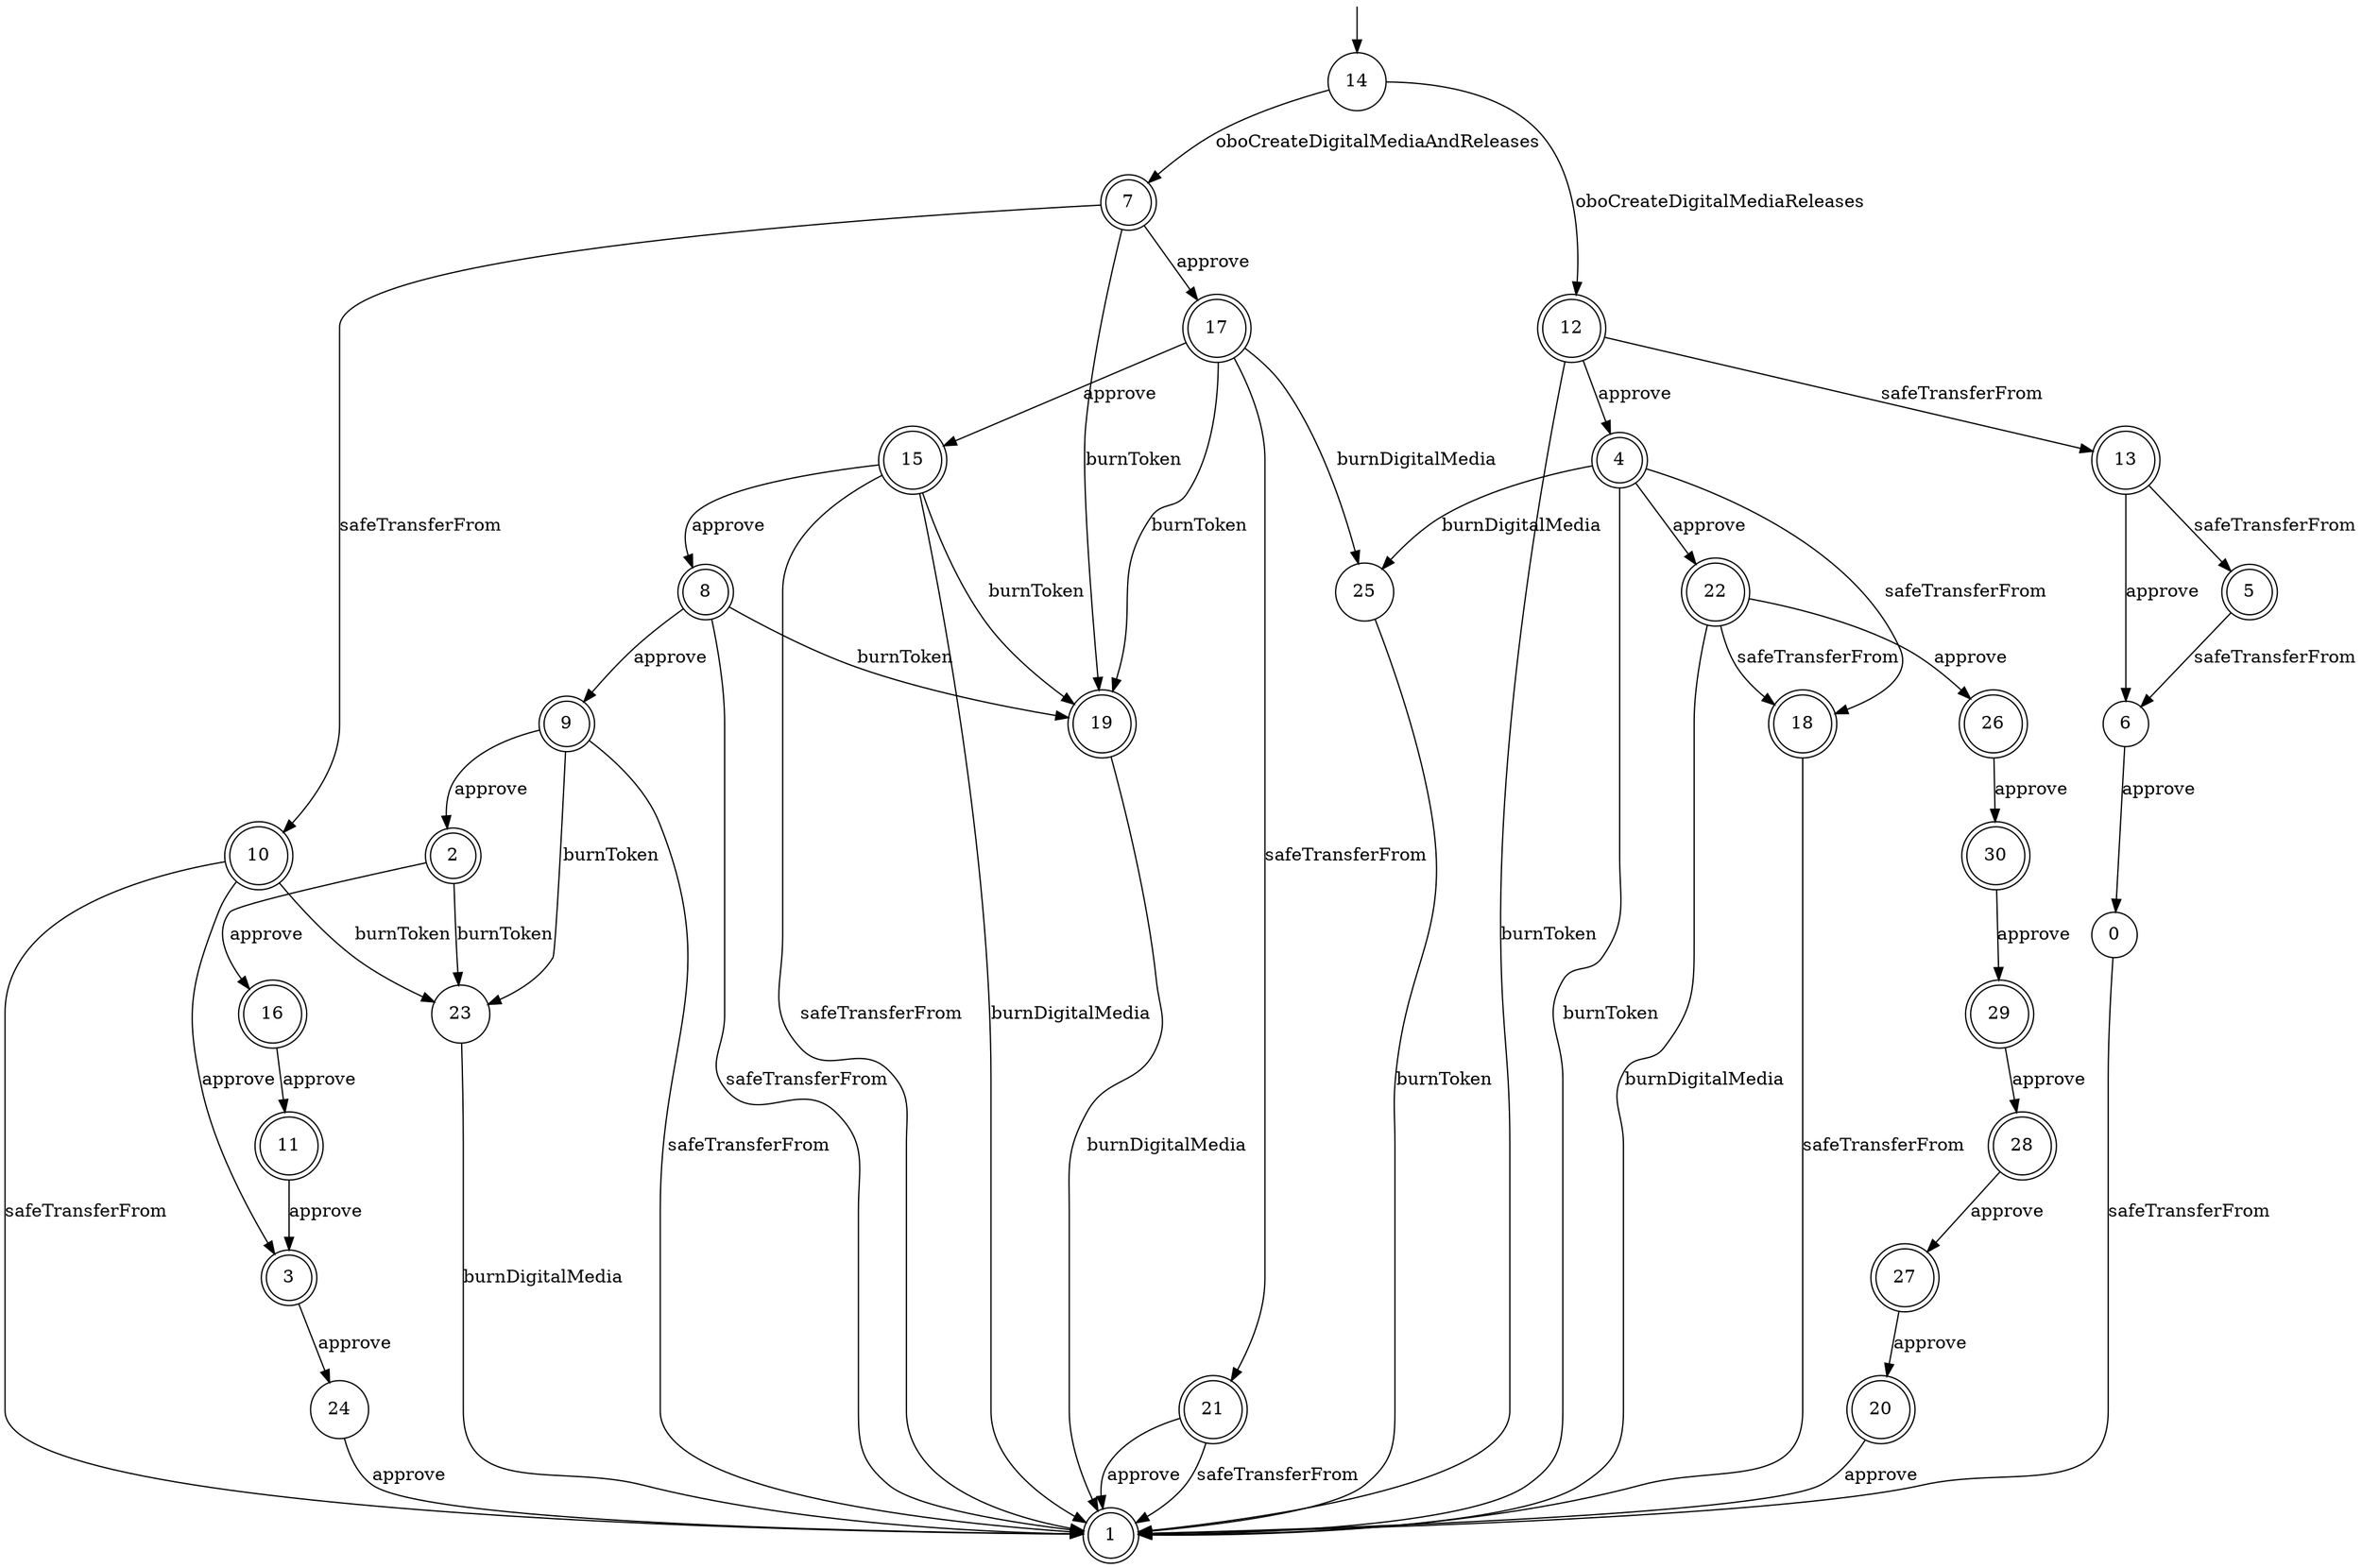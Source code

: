 digraph g {

	s0 [shape="circle" label="0"];
	s1 [shape="doublecircle" label="1"];
	s2 [shape="doublecircle" label="2"];
	s3 [shape="doublecircle" label="3"];
	s4 [shape="doublecircle" label="4"];
	s5 [shape="doublecircle" label="5"];
	s6 [shape="circle" label="6"];
	s7 [shape="doublecircle" label="7"];
	s8 [shape="doublecircle" label="8"];
	s9 [shape="doublecircle" label="9"];
	s10 [shape="doublecircle" label="10"];
	s11 [shape="doublecircle" label="11"];
	s12 [shape="doublecircle" label="12"];
	s13 [shape="doublecircle" label="13"];
	s14 [shape="circle" label="14"];
	s15 [shape="doublecircle" label="15"];
	s16 [shape="doublecircle" label="16"];
	s17 [shape="doublecircle" label="17"];
	s18 [shape="doublecircle" label="18"];
	s19 [shape="doublecircle" label="19"];
	s20 [shape="doublecircle" label="20"];
	s21 [shape="doublecircle" label="21"];
	s22 [shape="doublecircle" label="22"];
	s23 [shape="circle" label="23"];
	s24 [shape="circle" label="24"];
	s25 [shape="circle" label="25"];
	s26 [shape="doublecircle" label="26"];
	s27 [shape="doublecircle" label="27"];
	s28 [shape="doublecircle" label="28"];
	s29 [shape="doublecircle" label="29"];
	s30 [shape="doublecircle" label="30"];
	s0 -> s1 [label="safeTransferFrom"];
	s2 -> s23 [label="burnToken"];
	s2 -> s16 [label="approve"];
	s3 -> s24 [label="approve"];
	s4 -> s18 [label="safeTransferFrom"];
	s4 -> s1 [label="burnToken"];
	s4 -> s22 [label="approve"];
	s4 -> s25 [label="burnDigitalMedia"];
	s5 -> s6 [label="safeTransferFrom"];
	s6 -> s0 [label="approve"];
	s7 -> s10 [label="safeTransferFrom"];
	s7 -> s19 [label="burnToken"];
	s7 -> s17 [label="approve"];
	s8 -> s1 [label="safeTransferFrom"];
	s8 -> s19 [label="burnToken"];
	s8 -> s9 [label="approve"];
	s9 -> s1 [label="safeTransferFrom"];
	s9 -> s23 [label="burnToken"];
	s9 -> s2 [label="approve"];
	s10 -> s1 [label="safeTransferFrom"];
	s10 -> s23 [label="burnToken"];
	s10 -> s3 [label="approve"];
	s11 -> s3 [label="approve"];
	s12 -> s13 [label="safeTransferFrom"];
	s12 -> s1 [label="burnToken"];
	s12 -> s4 [label="approve"];
	s13 -> s5 [label="safeTransferFrom"];
	s13 -> s6 [label="approve"];
	s14 -> s7 [label="oboCreateDigitalMediaAndReleases"];
	s14 -> s12 [label="oboCreateDigitalMediaReleases"];
	s15 -> s1 [label="safeTransferFrom"];
	s15 -> s19 [label="burnToken"];
	s15 -> s8 [label="approve"];
	s15 -> s1 [label="burnDigitalMedia"];
	s16 -> s11 [label="approve"];
	s17 -> s21 [label="safeTransferFrom"];
	s17 -> s19 [label="burnToken"];
	s17 -> s15 [label="approve"];
	s17 -> s25 [label="burnDigitalMedia"];
	s18 -> s1 [label="safeTransferFrom"];
	s19 -> s1 [label="burnDigitalMedia"];
	s20 -> s1 [label="approve"];
	s21 -> s1 [label="safeTransferFrom"];
	s21 -> s1 [label="approve"];
	s22 -> s18 [label="safeTransferFrom"];
	s22 -> s26 [label="approve"];
	s22 -> s1 [label="burnDigitalMedia"];
	s23 -> s1 [label="burnDigitalMedia"];
	s24 -> s1 [label="approve"];
	s25 -> s1 [label="burnToken"];
	s26 -> s30 [label="approve"];
	s27 -> s20 [label="approve"];
	s28 -> s27 [label="approve"];
	s29 -> s28 [label="approve"];
	s30 -> s29 [label="approve"];

__start0 [label="" shape="none" width="0" height="0"];
__start0 -> s14;

}
